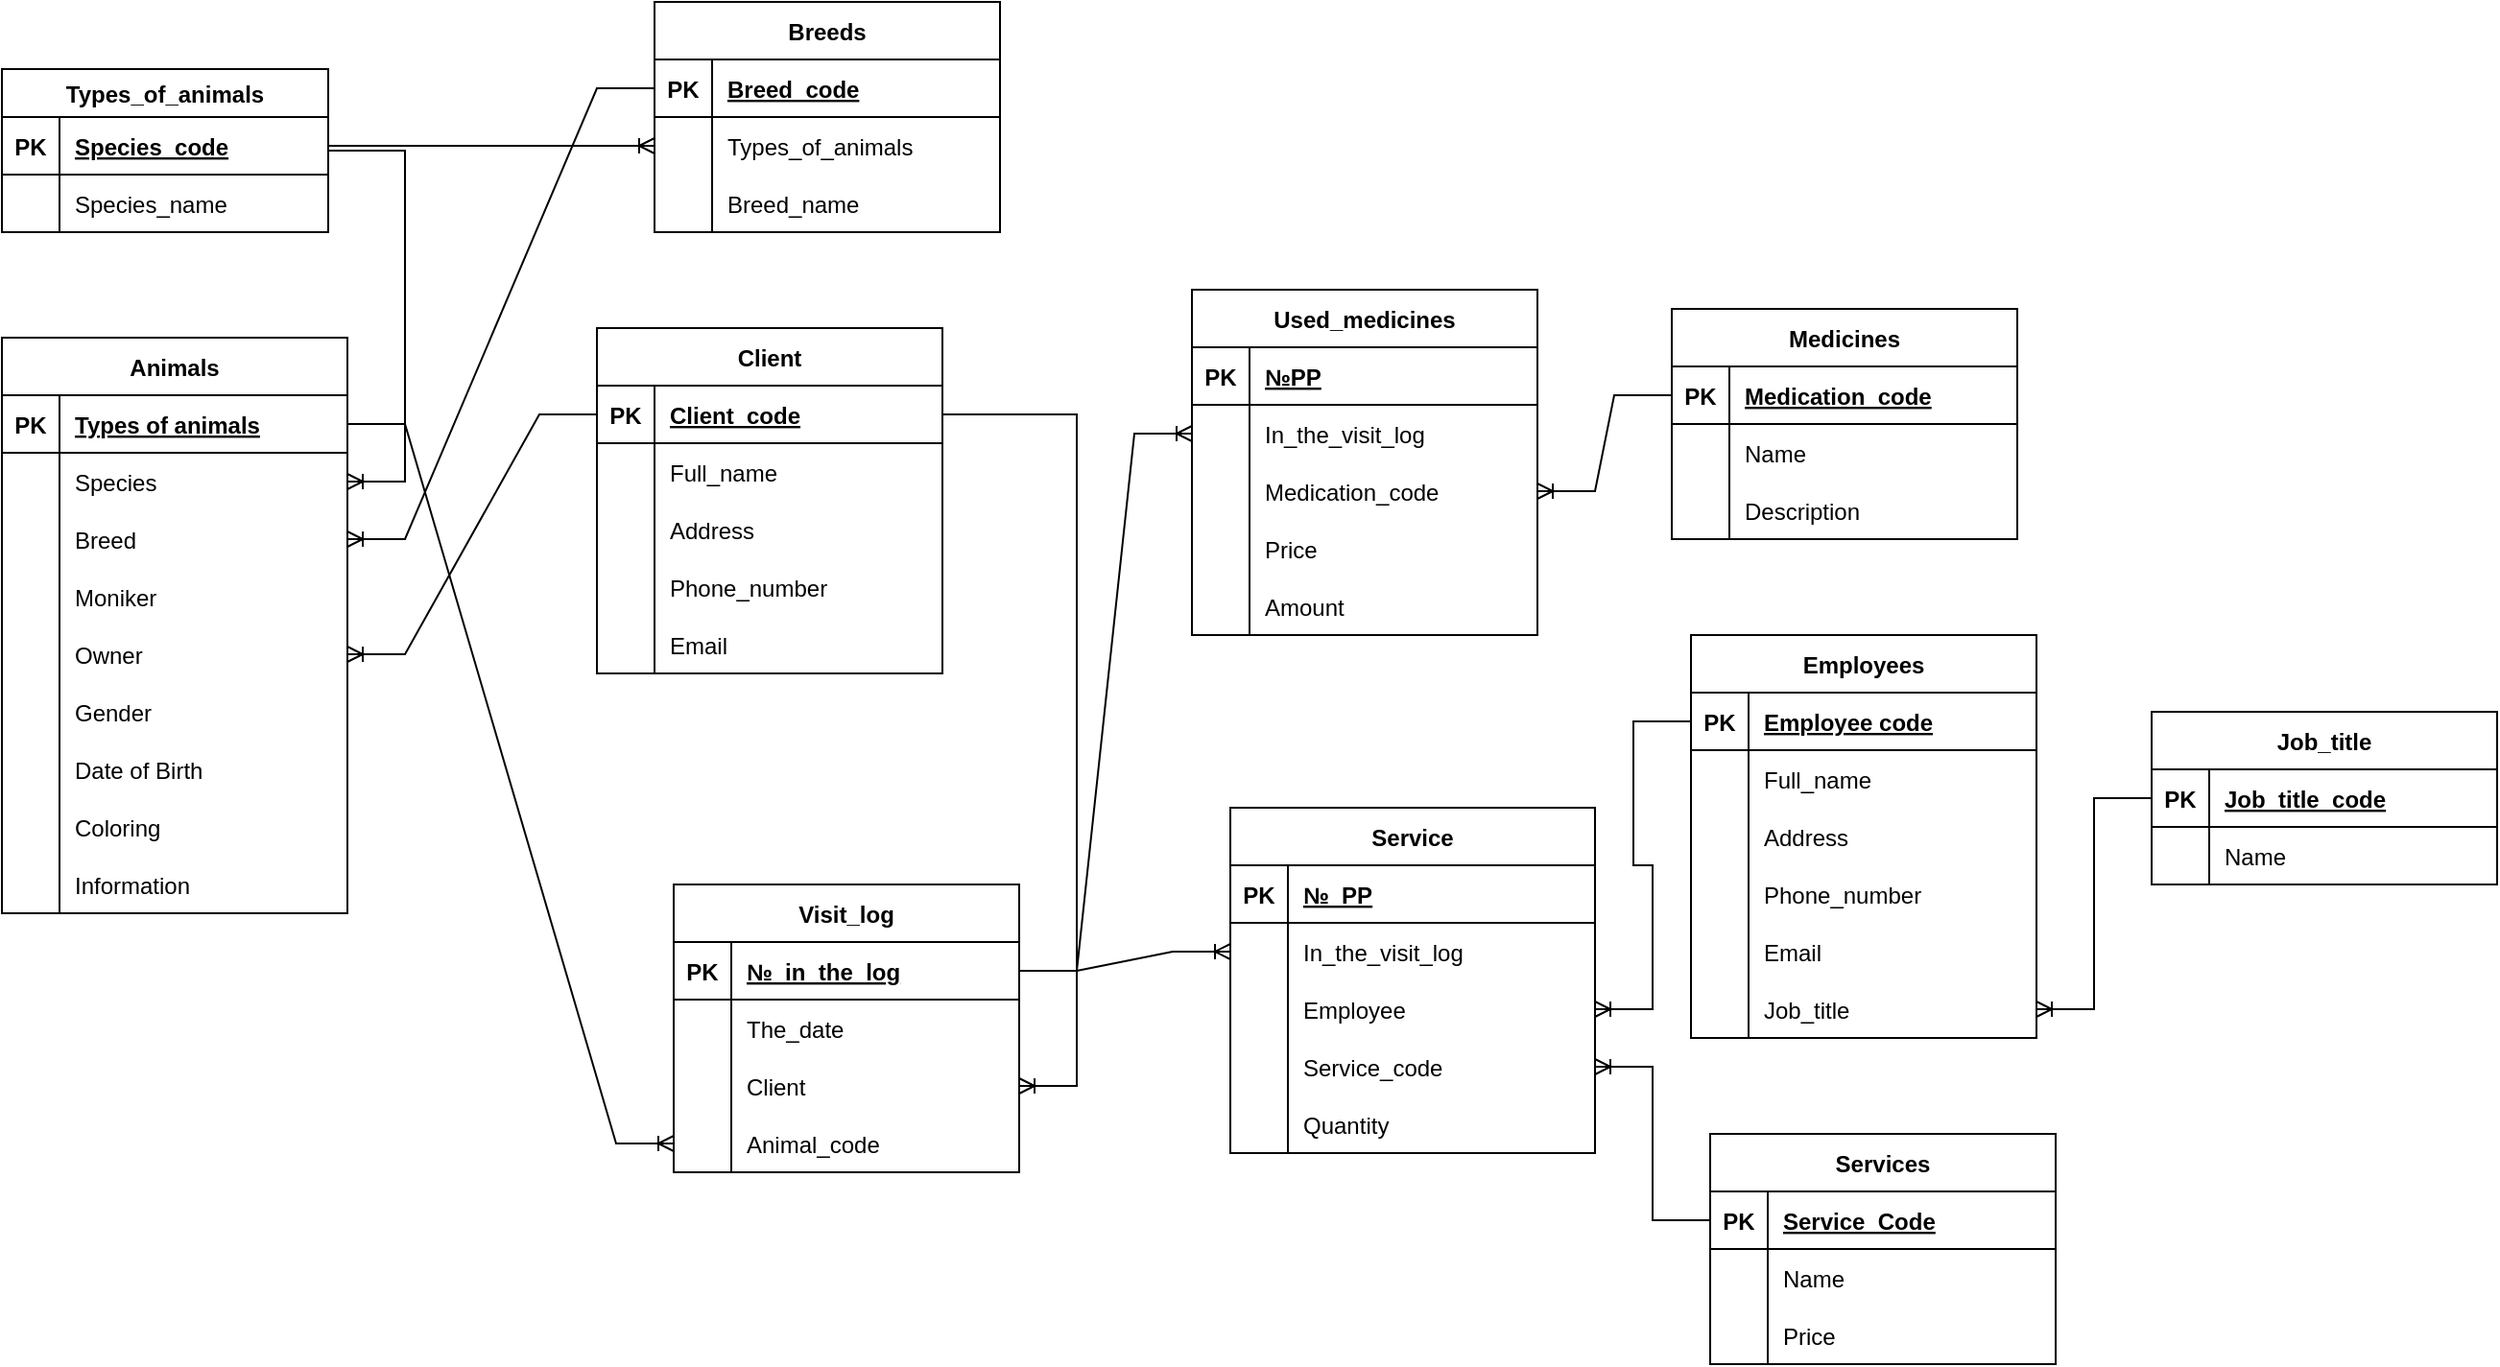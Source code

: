 <mxfile version="20.5.1" type="device"><diagram id="TcxuRzCzYf5x8HTvUllU" name="Страница 1"><mxGraphModel dx="1391" dy="784" grid="1" gridSize="10" guides="1" tooltips="1" connect="1" arrows="1" fold="1" page="1" pageScale="1" pageWidth="3300" pageHeight="4681" math="0" shadow="0"><root><mxCell id="0"/><mxCell id="1" parent="0"/><mxCell id="X4AVkB1h0-YYJ125qMOA-2" value="Types_of_animals" style="shape=table;startSize=25;container=1;collapsible=1;childLayout=tableLayout;fixedRows=1;rowLines=0;fontStyle=1;align=center;resizeLast=1;" parent="1" vertex="1"><mxGeometry x="40" y="145" width="170" height="85" as="geometry"/></mxCell><mxCell id="X4AVkB1h0-YYJ125qMOA-3" value="" style="shape=tableRow;horizontal=0;startSize=0;swimlaneHead=0;swimlaneBody=0;fillColor=none;collapsible=0;dropTarget=0;points=[[0,0.5],[1,0.5]];portConstraint=eastwest;top=0;left=0;right=0;bottom=1;" parent="X4AVkB1h0-YYJ125qMOA-2" vertex="1"><mxGeometry y="25" width="170" height="30" as="geometry"/></mxCell><mxCell id="X4AVkB1h0-YYJ125qMOA-4" value="PK" style="shape=partialRectangle;connectable=0;fillColor=none;top=0;left=0;bottom=0;right=0;fontStyle=1;overflow=hidden;" parent="X4AVkB1h0-YYJ125qMOA-3" vertex="1"><mxGeometry width="30" height="30" as="geometry"><mxRectangle width="30" height="30" as="alternateBounds"/></mxGeometry></mxCell><mxCell id="X4AVkB1h0-YYJ125qMOA-5" value="Species_code" style="shape=partialRectangle;connectable=0;fillColor=none;top=0;left=0;bottom=0;right=0;align=left;spacingLeft=6;fontStyle=5;overflow=hidden;" parent="X4AVkB1h0-YYJ125qMOA-3" vertex="1"><mxGeometry x="30" width="140" height="30" as="geometry"><mxRectangle width="140" height="30" as="alternateBounds"/></mxGeometry></mxCell><mxCell id="X4AVkB1h0-YYJ125qMOA-6" value="" style="shape=tableRow;horizontal=0;startSize=0;swimlaneHead=0;swimlaneBody=0;fillColor=none;collapsible=0;dropTarget=0;points=[[0,0.5],[1,0.5]];portConstraint=eastwest;top=0;left=0;right=0;bottom=0;" parent="X4AVkB1h0-YYJ125qMOA-2" vertex="1"><mxGeometry y="55" width="170" height="30" as="geometry"/></mxCell><mxCell id="X4AVkB1h0-YYJ125qMOA-7" value="" style="shape=partialRectangle;connectable=0;fillColor=none;top=0;left=0;bottom=0;right=0;editable=1;overflow=hidden;" parent="X4AVkB1h0-YYJ125qMOA-6" vertex="1"><mxGeometry width="30" height="30" as="geometry"><mxRectangle width="30" height="30" as="alternateBounds"/></mxGeometry></mxCell><mxCell id="X4AVkB1h0-YYJ125qMOA-8" value="Species_name" style="shape=partialRectangle;connectable=0;fillColor=none;top=0;left=0;bottom=0;right=0;align=left;spacingLeft=6;overflow=hidden;" parent="X4AVkB1h0-YYJ125qMOA-6" vertex="1"><mxGeometry x="30" width="140" height="30" as="geometry"><mxRectangle width="140" height="30" as="alternateBounds"/></mxGeometry></mxCell><mxCell id="X4AVkB1h0-YYJ125qMOA-15" value="Breeds" style="shape=table;startSize=30;container=1;collapsible=1;childLayout=tableLayout;fixedRows=1;rowLines=0;fontStyle=1;align=center;resizeLast=1;" parent="1" vertex="1"><mxGeometry x="380" y="110" width="180" height="120" as="geometry"/></mxCell><mxCell id="X4AVkB1h0-YYJ125qMOA-16" value="" style="shape=tableRow;horizontal=0;startSize=0;swimlaneHead=0;swimlaneBody=0;fillColor=none;collapsible=0;dropTarget=0;points=[[0,0.5],[1,0.5]];portConstraint=eastwest;top=0;left=0;right=0;bottom=1;" parent="X4AVkB1h0-YYJ125qMOA-15" vertex="1"><mxGeometry y="30" width="180" height="30" as="geometry"/></mxCell><mxCell id="X4AVkB1h0-YYJ125qMOA-17" value="PK" style="shape=partialRectangle;connectable=0;fillColor=none;top=0;left=0;bottom=0;right=0;fontStyle=1;overflow=hidden;" parent="X4AVkB1h0-YYJ125qMOA-16" vertex="1"><mxGeometry width="30" height="30" as="geometry"><mxRectangle width="30" height="30" as="alternateBounds"/></mxGeometry></mxCell><mxCell id="X4AVkB1h0-YYJ125qMOA-18" value="Breed_code" style="shape=partialRectangle;connectable=0;fillColor=none;top=0;left=0;bottom=0;right=0;align=left;spacingLeft=6;fontStyle=5;overflow=hidden;" parent="X4AVkB1h0-YYJ125qMOA-16" vertex="1"><mxGeometry x="30" width="150" height="30" as="geometry"><mxRectangle width="150" height="30" as="alternateBounds"/></mxGeometry></mxCell><mxCell id="X4AVkB1h0-YYJ125qMOA-19" value="" style="shape=tableRow;horizontal=0;startSize=0;swimlaneHead=0;swimlaneBody=0;fillColor=none;collapsible=0;dropTarget=0;points=[[0,0.5],[1,0.5]];portConstraint=eastwest;top=0;left=0;right=0;bottom=0;" parent="X4AVkB1h0-YYJ125qMOA-15" vertex="1"><mxGeometry y="60" width="180" height="30" as="geometry"/></mxCell><mxCell id="X4AVkB1h0-YYJ125qMOA-20" value="" style="shape=partialRectangle;connectable=0;fillColor=none;top=0;left=0;bottom=0;right=0;editable=1;overflow=hidden;" parent="X4AVkB1h0-YYJ125qMOA-19" vertex="1"><mxGeometry width="30" height="30" as="geometry"><mxRectangle width="30" height="30" as="alternateBounds"/></mxGeometry></mxCell><mxCell id="X4AVkB1h0-YYJ125qMOA-21" value="Types_of_animals" style="shape=partialRectangle;connectable=0;fillColor=none;top=0;left=0;bottom=0;right=0;align=left;spacingLeft=6;overflow=hidden;" parent="X4AVkB1h0-YYJ125qMOA-19" vertex="1"><mxGeometry x="30" width="150" height="30" as="geometry"><mxRectangle width="150" height="30" as="alternateBounds"/></mxGeometry></mxCell><mxCell id="X4AVkB1h0-YYJ125qMOA-22" value="" style="shape=tableRow;horizontal=0;startSize=0;swimlaneHead=0;swimlaneBody=0;fillColor=none;collapsible=0;dropTarget=0;points=[[0,0.5],[1,0.5]];portConstraint=eastwest;top=0;left=0;right=0;bottom=0;" parent="X4AVkB1h0-YYJ125qMOA-15" vertex="1"><mxGeometry y="90" width="180" height="30" as="geometry"/></mxCell><mxCell id="X4AVkB1h0-YYJ125qMOA-23" value="" style="shape=partialRectangle;connectable=0;fillColor=none;top=0;left=0;bottom=0;right=0;editable=1;overflow=hidden;" parent="X4AVkB1h0-YYJ125qMOA-22" vertex="1"><mxGeometry width="30" height="30" as="geometry"><mxRectangle width="30" height="30" as="alternateBounds"/></mxGeometry></mxCell><mxCell id="X4AVkB1h0-YYJ125qMOA-24" value="Breed_name" style="shape=partialRectangle;connectable=0;fillColor=none;top=0;left=0;bottom=0;right=0;align=left;spacingLeft=6;overflow=hidden;" parent="X4AVkB1h0-YYJ125qMOA-22" vertex="1"><mxGeometry x="30" width="150" height="30" as="geometry"><mxRectangle width="150" height="30" as="alternateBounds"/></mxGeometry></mxCell><mxCell id="X4AVkB1h0-YYJ125qMOA-30" value="Animals" style="shape=table;startSize=30;container=1;collapsible=1;childLayout=tableLayout;fixedRows=1;rowLines=0;fontStyle=1;align=center;resizeLast=1;" parent="1" vertex="1"><mxGeometry x="40" y="285" width="180" height="300" as="geometry"/></mxCell><mxCell id="X4AVkB1h0-YYJ125qMOA-31" value="" style="shape=tableRow;horizontal=0;startSize=0;swimlaneHead=0;swimlaneBody=0;fillColor=none;collapsible=0;dropTarget=0;points=[[0,0.5],[1,0.5]];portConstraint=eastwest;top=0;left=0;right=0;bottom=1;" parent="X4AVkB1h0-YYJ125qMOA-30" vertex="1"><mxGeometry y="30" width="180" height="30" as="geometry"/></mxCell><mxCell id="X4AVkB1h0-YYJ125qMOA-32" value="PK" style="shape=partialRectangle;connectable=0;fillColor=none;top=0;left=0;bottom=0;right=0;fontStyle=1;overflow=hidden;" parent="X4AVkB1h0-YYJ125qMOA-31" vertex="1"><mxGeometry width="30" height="30" as="geometry"><mxRectangle width="30" height="30" as="alternateBounds"/></mxGeometry></mxCell><mxCell id="X4AVkB1h0-YYJ125qMOA-33" value="Types of animals" style="shape=partialRectangle;connectable=0;fillColor=none;top=0;left=0;bottom=0;right=0;align=left;spacingLeft=6;fontStyle=5;overflow=hidden;" parent="X4AVkB1h0-YYJ125qMOA-31" vertex="1"><mxGeometry x="30" width="150" height="30" as="geometry"><mxRectangle width="150" height="30" as="alternateBounds"/></mxGeometry></mxCell><mxCell id="X4AVkB1h0-YYJ125qMOA-34" value="" style="shape=tableRow;horizontal=0;startSize=0;swimlaneHead=0;swimlaneBody=0;fillColor=none;collapsible=0;dropTarget=0;points=[[0,0.5],[1,0.5]];portConstraint=eastwest;top=0;left=0;right=0;bottom=0;" parent="X4AVkB1h0-YYJ125qMOA-30" vertex="1"><mxGeometry y="60" width="180" height="30" as="geometry"/></mxCell><mxCell id="X4AVkB1h0-YYJ125qMOA-35" value="" style="shape=partialRectangle;connectable=0;fillColor=none;top=0;left=0;bottom=0;right=0;editable=1;overflow=hidden;" parent="X4AVkB1h0-YYJ125qMOA-34" vertex="1"><mxGeometry width="30" height="30" as="geometry"><mxRectangle width="30" height="30" as="alternateBounds"/></mxGeometry></mxCell><mxCell id="X4AVkB1h0-YYJ125qMOA-36" value="Species" style="shape=partialRectangle;connectable=0;fillColor=none;top=0;left=0;bottom=0;right=0;align=left;spacingLeft=6;overflow=hidden;" parent="X4AVkB1h0-YYJ125qMOA-34" vertex="1"><mxGeometry x="30" width="150" height="30" as="geometry"><mxRectangle width="150" height="30" as="alternateBounds"/></mxGeometry></mxCell><mxCell id="X4AVkB1h0-YYJ125qMOA-37" value="" style="shape=tableRow;horizontal=0;startSize=0;swimlaneHead=0;swimlaneBody=0;fillColor=none;collapsible=0;dropTarget=0;points=[[0,0.5],[1,0.5]];portConstraint=eastwest;top=0;left=0;right=0;bottom=0;" parent="X4AVkB1h0-YYJ125qMOA-30" vertex="1"><mxGeometry y="90" width="180" height="30" as="geometry"/></mxCell><mxCell id="X4AVkB1h0-YYJ125qMOA-38" value="" style="shape=partialRectangle;connectable=0;fillColor=none;top=0;left=0;bottom=0;right=0;editable=1;overflow=hidden;" parent="X4AVkB1h0-YYJ125qMOA-37" vertex="1"><mxGeometry width="30" height="30" as="geometry"><mxRectangle width="30" height="30" as="alternateBounds"/></mxGeometry></mxCell><mxCell id="X4AVkB1h0-YYJ125qMOA-39" value="Breed" style="shape=partialRectangle;connectable=0;fillColor=none;top=0;left=0;bottom=0;right=0;align=left;spacingLeft=6;overflow=hidden;" parent="X4AVkB1h0-YYJ125qMOA-37" vertex="1"><mxGeometry x="30" width="150" height="30" as="geometry"><mxRectangle width="150" height="30" as="alternateBounds"/></mxGeometry></mxCell><mxCell id="X4AVkB1h0-YYJ125qMOA-40" value="" style="shape=tableRow;horizontal=0;startSize=0;swimlaneHead=0;swimlaneBody=0;fillColor=none;collapsible=0;dropTarget=0;points=[[0,0.5],[1,0.5]];portConstraint=eastwest;top=0;left=0;right=0;bottom=0;" parent="X4AVkB1h0-YYJ125qMOA-30" vertex="1"><mxGeometry y="120" width="180" height="30" as="geometry"/></mxCell><mxCell id="X4AVkB1h0-YYJ125qMOA-41" value="" style="shape=partialRectangle;connectable=0;fillColor=none;top=0;left=0;bottom=0;right=0;editable=1;overflow=hidden;" parent="X4AVkB1h0-YYJ125qMOA-40" vertex="1"><mxGeometry width="30" height="30" as="geometry"><mxRectangle width="30" height="30" as="alternateBounds"/></mxGeometry></mxCell><mxCell id="X4AVkB1h0-YYJ125qMOA-42" value="Moniker" style="shape=partialRectangle;connectable=0;fillColor=none;top=0;left=0;bottom=0;right=0;align=left;spacingLeft=6;overflow=hidden;" parent="X4AVkB1h0-YYJ125qMOA-40" vertex="1"><mxGeometry x="30" width="150" height="30" as="geometry"><mxRectangle width="150" height="30" as="alternateBounds"/></mxGeometry></mxCell><mxCell id="X4AVkB1h0-YYJ125qMOA-43" value="" style="shape=tableRow;horizontal=0;startSize=0;swimlaneHead=0;swimlaneBody=0;fillColor=none;collapsible=0;dropTarget=0;points=[[0,0.5],[1,0.5]];portConstraint=eastwest;top=0;left=0;right=0;bottom=0;" parent="X4AVkB1h0-YYJ125qMOA-30" vertex="1"><mxGeometry y="150" width="180" height="30" as="geometry"/></mxCell><mxCell id="X4AVkB1h0-YYJ125qMOA-44" value="" style="shape=partialRectangle;connectable=0;fillColor=none;top=0;left=0;bottom=0;right=0;editable=1;overflow=hidden;" parent="X4AVkB1h0-YYJ125qMOA-43" vertex="1"><mxGeometry width="30" height="30" as="geometry"><mxRectangle width="30" height="30" as="alternateBounds"/></mxGeometry></mxCell><mxCell id="X4AVkB1h0-YYJ125qMOA-45" value="Owner" style="shape=partialRectangle;connectable=0;fillColor=none;top=0;left=0;bottom=0;right=0;align=left;spacingLeft=6;overflow=hidden;" parent="X4AVkB1h0-YYJ125qMOA-43" vertex="1"><mxGeometry x="30" width="150" height="30" as="geometry"><mxRectangle width="150" height="30" as="alternateBounds"/></mxGeometry></mxCell><mxCell id="X4AVkB1h0-YYJ125qMOA-46" value="" style="shape=tableRow;horizontal=0;startSize=0;swimlaneHead=0;swimlaneBody=0;fillColor=none;collapsible=0;dropTarget=0;points=[[0,0.5],[1,0.5]];portConstraint=eastwest;top=0;left=0;right=0;bottom=0;" parent="X4AVkB1h0-YYJ125qMOA-30" vertex="1"><mxGeometry y="180" width="180" height="30" as="geometry"/></mxCell><mxCell id="X4AVkB1h0-YYJ125qMOA-47" value="" style="shape=partialRectangle;connectable=0;fillColor=none;top=0;left=0;bottom=0;right=0;editable=1;overflow=hidden;" parent="X4AVkB1h0-YYJ125qMOA-46" vertex="1"><mxGeometry width="30" height="30" as="geometry"><mxRectangle width="30" height="30" as="alternateBounds"/></mxGeometry></mxCell><mxCell id="X4AVkB1h0-YYJ125qMOA-48" value="Gender" style="shape=partialRectangle;connectable=0;fillColor=none;top=0;left=0;bottom=0;right=0;align=left;spacingLeft=6;overflow=hidden;" parent="X4AVkB1h0-YYJ125qMOA-46" vertex="1"><mxGeometry x="30" width="150" height="30" as="geometry"><mxRectangle width="150" height="30" as="alternateBounds"/></mxGeometry></mxCell><mxCell id="X4AVkB1h0-YYJ125qMOA-49" value="" style="shape=tableRow;horizontal=0;startSize=0;swimlaneHead=0;swimlaneBody=0;fillColor=none;collapsible=0;dropTarget=0;points=[[0,0.5],[1,0.5]];portConstraint=eastwest;top=0;left=0;right=0;bottom=0;" parent="X4AVkB1h0-YYJ125qMOA-30" vertex="1"><mxGeometry y="210" width="180" height="30" as="geometry"/></mxCell><mxCell id="X4AVkB1h0-YYJ125qMOA-50" value="" style="shape=partialRectangle;connectable=0;fillColor=none;top=0;left=0;bottom=0;right=0;editable=1;overflow=hidden;" parent="X4AVkB1h0-YYJ125qMOA-49" vertex="1"><mxGeometry width="30" height="30" as="geometry"><mxRectangle width="30" height="30" as="alternateBounds"/></mxGeometry></mxCell><mxCell id="X4AVkB1h0-YYJ125qMOA-51" value="Date of Birth" style="shape=partialRectangle;connectable=0;fillColor=none;top=0;left=0;bottom=0;right=0;align=left;spacingLeft=6;overflow=hidden;" parent="X4AVkB1h0-YYJ125qMOA-49" vertex="1"><mxGeometry x="30" width="150" height="30" as="geometry"><mxRectangle width="150" height="30" as="alternateBounds"/></mxGeometry></mxCell><mxCell id="X4AVkB1h0-YYJ125qMOA-52" value="" style="shape=tableRow;horizontal=0;startSize=0;swimlaneHead=0;swimlaneBody=0;fillColor=none;collapsible=0;dropTarget=0;points=[[0,0.5],[1,0.5]];portConstraint=eastwest;top=0;left=0;right=0;bottom=0;" parent="X4AVkB1h0-YYJ125qMOA-30" vertex="1"><mxGeometry y="240" width="180" height="30" as="geometry"/></mxCell><mxCell id="X4AVkB1h0-YYJ125qMOA-53" value="" style="shape=partialRectangle;connectable=0;fillColor=none;top=0;left=0;bottom=0;right=0;editable=1;overflow=hidden;" parent="X4AVkB1h0-YYJ125qMOA-52" vertex="1"><mxGeometry width="30" height="30" as="geometry"><mxRectangle width="30" height="30" as="alternateBounds"/></mxGeometry></mxCell><mxCell id="X4AVkB1h0-YYJ125qMOA-54" value="Coloring" style="shape=partialRectangle;connectable=0;fillColor=none;top=0;left=0;bottom=0;right=0;align=left;spacingLeft=6;overflow=hidden;" parent="X4AVkB1h0-YYJ125qMOA-52" vertex="1"><mxGeometry x="30" width="150" height="30" as="geometry"><mxRectangle width="150" height="30" as="alternateBounds"/></mxGeometry></mxCell><mxCell id="X4AVkB1h0-YYJ125qMOA-55" value="" style="shape=tableRow;horizontal=0;startSize=0;swimlaneHead=0;swimlaneBody=0;fillColor=none;collapsible=0;dropTarget=0;points=[[0,0.5],[1,0.5]];portConstraint=eastwest;top=0;left=0;right=0;bottom=0;" parent="X4AVkB1h0-YYJ125qMOA-30" vertex="1"><mxGeometry y="270" width="180" height="30" as="geometry"/></mxCell><mxCell id="X4AVkB1h0-YYJ125qMOA-56" value="" style="shape=partialRectangle;connectable=0;fillColor=none;top=0;left=0;bottom=0;right=0;editable=1;overflow=hidden;" parent="X4AVkB1h0-YYJ125qMOA-55" vertex="1"><mxGeometry width="30" height="30" as="geometry"><mxRectangle width="30" height="30" as="alternateBounds"/></mxGeometry></mxCell><mxCell id="X4AVkB1h0-YYJ125qMOA-57" value="Information" style="shape=partialRectangle;connectable=0;fillColor=none;top=0;left=0;bottom=0;right=0;align=left;spacingLeft=6;overflow=hidden;" parent="X4AVkB1h0-YYJ125qMOA-55" vertex="1"><mxGeometry x="30" width="150" height="30" as="geometry"><mxRectangle width="150" height="30" as="alternateBounds"/></mxGeometry></mxCell><mxCell id="X4AVkB1h0-YYJ125qMOA-58" value="Client" style="shape=table;startSize=30;container=1;collapsible=1;childLayout=tableLayout;fixedRows=1;rowLines=0;fontStyle=1;align=center;resizeLast=1;" parent="1" vertex="1"><mxGeometry x="350" y="280" width="180" height="180" as="geometry"/></mxCell><mxCell id="X4AVkB1h0-YYJ125qMOA-59" value="" style="shape=tableRow;horizontal=0;startSize=0;swimlaneHead=0;swimlaneBody=0;fillColor=none;collapsible=0;dropTarget=0;points=[[0,0.5],[1,0.5]];portConstraint=eastwest;top=0;left=0;right=0;bottom=1;" parent="X4AVkB1h0-YYJ125qMOA-58" vertex="1"><mxGeometry y="30" width="180" height="30" as="geometry"/></mxCell><mxCell id="X4AVkB1h0-YYJ125qMOA-60" value="PK" style="shape=partialRectangle;connectable=0;fillColor=none;top=0;left=0;bottom=0;right=0;fontStyle=1;overflow=hidden;" parent="X4AVkB1h0-YYJ125qMOA-59" vertex="1"><mxGeometry width="30" height="30" as="geometry"><mxRectangle width="30" height="30" as="alternateBounds"/></mxGeometry></mxCell><mxCell id="X4AVkB1h0-YYJ125qMOA-61" value="Client_code" style="shape=partialRectangle;connectable=0;fillColor=none;top=0;left=0;bottom=0;right=0;align=left;spacingLeft=6;fontStyle=5;overflow=hidden;" parent="X4AVkB1h0-YYJ125qMOA-59" vertex="1"><mxGeometry x="30" width="150" height="30" as="geometry"><mxRectangle width="150" height="30" as="alternateBounds"/></mxGeometry></mxCell><mxCell id="X4AVkB1h0-YYJ125qMOA-62" value="" style="shape=tableRow;horizontal=0;startSize=0;swimlaneHead=0;swimlaneBody=0;fillColor=none;collapsible=0;dropTarget=0;points=[[0,0.5],[1,0.5]];portConstraint=eastwest;top=0;left=0;right=0;bottom=0;" parent="X4AVkB1h0-YYJ125qMOA-58" vertex="1"><mxGeometry y="60" width="180" height="30" as="geometry"/></mxCell><mxCell id="X4AVkB1h0-YYJ125qMOA-63" value="" style="shape=partialRectangle;connectable=0;fillColor=none;top=0;left=0;bottom=0;right=0;editable=1;overflow=hidden;" parent="X4AVkB1h0-YYJ125qMOA-62" vertex="1"><mxGeometry width="30" height="30" as="geometry"><mxRectangle width="30" height="30" as="alternateBounds"/></mxGeometry></mxCell><mxCell id="X4AVkB1h0-YYJ125qMOA-64" value="Full_name" style="shape=partialRectangle;connectable=0;fillColor=none;top=0;left=0;bottom=0;right=0;align=left;spacingLeft=6;overflow=hidden;" parent="X4AVkB1h0-YYJ125qMOA-62" vertex="1"><mxGeometry x="30" width="150" height="30" as="geometry"><mxRectangle width="150" height="30" as="alternateBounds"/></mxGeometry></mxCell><mxCell id="X4AVkB1h0-YYJ125qMOA-65" value="" style="shape=tableRow;horizontal=0;startSize=0;swimlaneHead=0;swimlaneBody=0;fillColor=none;collapsible=0;dropTarget=0;points=[[0,0.5],[1,0.5]];portConstraint=eastwest;top=0;left=0;right=0;bottom=0;" parent="X4AVkB1h0-YYJ125qMOA-58" vertex="1"><mxGeometry y="90" width="180" height="30" as="geometry"/></mxCell><mxCell id="X4AVkB1h0-YYJ125qMOA-66" value="" style="shape=partialRectangle;connectable=0;fillColor=none;top=0;left=0;bottom=0;right=0;editable=1;overflow=hidden;" parent="X4AVkB1h0-YYJ125qMOA-65" vertex="1"><mxGeometry width="30" height="30" as="geometry"><mxRectangle width="30" height="30" as="alternateBounds"/></mxGeometry></mxCell><mxCell id="X4AVkB1h0-YYJ125qMOA-67" value="Address" style="shape=partialRectangle;connectable=0;fillColor=none;top=0;left=0;bottom=0;right=0;align=left;spacingLeft=6;overflow=hidden;" parent="X4AVkB1h0-YYJ125qMOA-65" vertex="1"><mxGeometry x="30" width="150" height="30" as="geometry"><mxRectangle width="150" height="30" as="alternateBounds"/></mxGeometry></mxCell><mxCell id="X4AVkB1h0-YYJ125qMOA-68" value="" style="shape=tableRow;horizontal=0;startSize=0;swimlaneHead=0;swimlaneBody=0;fillColor=none;collapsible=0;dropTarget=0;points=[[0,0.5],[1,0.5]];portConstraint=eastwest;top=0;left=0;right=0;bottom=0;" parent="X4AVkB1h0-YYJ125qMOA-58" vertex="1"><mxGeometry y="120" width="180" height="30" as="geometry"/></mxCell><mxCell id="X4AVkB1h0-YYJ125qMOA-69" value="" style="shape=partialRectangle;connectable=0;fillColor=none;top=0;left=0;bottom=0;right=0;editable=1;overflow=hidden;" parent="X4AVkB1h0-YYJ125qMOA-68" vertex="1"><mxGeometry width="30" height="30" as="geometry"><mxRectangle width="30" height="30" as="alternateBounds"/></mxGeometry></mxCell><mxCell id="X4AVkB1h0-YYJ125qMOA-70" value="Phone_number" style="shape=partialRectangle;connectable=0;fillColor=none;top=0;left=0;bottom=0;right=0;align=left;spacingLeft=6;overflow=hidden;" parent="X4AVkB1h0-YYJ125qMOA-68" vertex="1"><mxGeometry x="30" width="150" height="30" as="geometry"><mxRectangle width="150" height="30" as="alternateBounds"/></mxGeometry></mxCell><mxCell id="X4AVkB1h0-YYJ125qMOA-71" value="" style="shape=tableRow;horizontal=0;startSize=0;swimlaneHead=0;swimlaneBody=0;fillColor=none;collapsible=0;dropTarget=0;points=[[0,0.5],[1,0.5]];portConstraint=eastwest;top=0;left=0;right=0;bottom=0;" parent="X4AVkB1h0-YYJ125qMOA-58" vertex="1"><mxGeometry y="150" width="180" height="30" as="geometry"/></mxCell><mxCell id="X4AVkB1h0-YYJ125qMOA-72" value="" style="shape=partialRectangle;connectable=0;fillColor=none;top=0;left=0;bottom=0;right=0;editable=1;overflow=hidden;" parent="X4AVkB1h0-YYJ125qMOA-71" vertex="1"><mxGeometry width="30" height="30" as="geometry"><mxRectangle width="30" height="30" as="alternateBounds"/></mxGeometry></mxCell><mxCell id="X4AVkB1h0-YYJ125qMOA-73" value="Email" style="shape=partialRectangle;connectable=0;fillColor=none;top=0;left=0;bottom=0;right=0;align=left;spacingLeft=6;overflow=hidden;" parent="X4AVkB1h0-YYJ125qMOA-71" vertex="1"><mxGeometry x="30" width="150" height="30" as="geometry"><mxRectangle width="150" height="30" as="alternateBounds"/></mxGeometry></mxCell><mxCell id="X4AVkB1h0-YYJ125qMOA-77" value="Visit_log" style="shape=table;startSize=30;container=1;collapsible=1;childLayout=tableLayout;fixedRows=1;rowLines=0;fontStyle=1;align=center;resizeLast=1;" parent="1" vertex="1"><mxGeometry x="390" y="570" width="180" height="150" as="geometry"/></mxCell><mxCell id="X4AVkB1h0-YYJ125qMOA-78" value="" style="shape=tableRow;horizontal=0;startSize=0;swimlaneHead=0;swimlaneBody=0;fillColor=none;collapsible=0;dropTarget=0;points=[[0,0.5],[1,0.5]];portConstraint=eastwest;top=0;left=0;right=0;bottom=1;" parent="X4AVkB1h0-YYJ125qMOA-77" vertex="1"><mxGeometry y="30" width="180" height="30" as="geometry"/></mxCell><mxCell id="X4AVkB1h0-YYJ125qMOA-79" value="PK" style="shape=partialRectangle;connectable=0;fillColor=none;top=0;left=0;bottom=0;right=0;fontStyle=1;overflow=hidden;" parent="X4AVkB1h0-YYJ125qMOA-78" vertex="1"><mxGeometry width="30" height="30" as="geometry"><mxRectangle width="30" height="30" as="alternateBounds"/></mxGeometry></mxCell><mxCell id="X4AVkB1h0-YYJ125qMOA-80" value="№_in_the_log" style="shape=partialRectangle;connectable=0;fillColor=none;top=0;left=0;bottom=0;right=0;align=left;spacingLeft=6;fontStyle=5;overflow=hidden;" parent="X4AVkB1h0-YYJ125qMOA-78" vertex="1"><mxGeometry x="30" width="150" height="30" as="geometry"><mxRectangle width="150" height="30" as="alternateBounds"/></mxGeometry></mxCell><mxCell id="X4AVkB1h0-YYJ125qMOA-81" value="" style="shape=tableRow;horizontal=0;startSize=0;swimlaneHead=0;swimlaneBody=0;fillColor=none;collapsible=0;dropTarget=0;points=[[0,0.5],[1,0.5]];portConstraint=eastwest;top=0;left=0;right=0;bottom=0;" parent="X4AVkB1h0-YYJ125qMOA-77" vertex="1"><mxGeometry y="60" width="180" height="30" as="geometry"/></mxCell><mxCell id="X4AVkB1h0-YYJ125qMOA-82" value="" style="shape=partialRectangle;connectable=0;fillColor=none;top=0;left=0;bottom=0;right=0;editable=1;overflow=hidden;" parent="X4AVkB1h0-YYJ125qMOA-81" vertex="1"><mxGeometry width="30" height="30" as="geometry"><mxRectangle width="30" height="30" as="alternateBounds"/></mxGeometry></mxCell><mxCell id="X4AVkB1h0-YYJ125qMOA-83" value="The_date" style="shape=partialRectangle;connectable=0;fillColor=none;top=0;left=0;bottom=0;right=0;align=left;spacingLeft=6;overflow=hidden;" parent="X4AVkB1h0-YYJ125qMOA-81" vertex="1"><mxGeometry x="30" width="150" height="30" as="geometry"><mxRectangle width="150" height="30" as="alternateBounds"/></mxGeometry></mxCell><mxCell id="X4AVkB1h0-YYJ125qMOA-84" value="" style="shape=tableRow;horizontal=0;startSize=0;swimlaneHead=0;swimlaneBody=0;fillColor=none;collapsible=0;dropTarget=0;points=[[0,0.5],[1,0.5]];portConstraint=eastwest;top=0;left=0;right=0;bottom=0;" parent="X4AVkB1h0-YYJ125qMOA-77" vertex="1"><mxGeometry y="90" width="180" height="30" as="geometry"/></mxCell><mxCell id="X4AVkB1h0-YYJ125qMOA-85" value="" style="shape=partialRectangle;connectable=0;fillColor=none;top=0;left=0;bottom=0;right=0;editable=1;overflow=hidden;" parent="X4AVkB1h0-YYJ125qMOA-84" vertex="1"><mxGeometry width="30" height="30" as="geometry"><mxRectangle width="30" height="30" as="alternateBounds"/></mxGeometry></mxCell><mxCell id="X4AVkB1h0-YYJ125qMOA-86" value="Client" style="shape=partialRectangle;connectable=0;fillColor=none;top=0;left=0;bottom=0;right=0;align=left;spacingLeft=6;overflow=hidden;" parent="X4AVkB1h0-YYJ125qMOA-84" vertex="1"><mxGeometry x="30" width="150" height="30" as="geometry"><mxRectangle width="150" height="30" as="alternateBounds"/></mxGeometry></mxCell><mxCell id="X4AVkB1h0-YYJ125qMOA-87" value="" style="shape=tableRow;horizontal=0;startSize=0;swimlaneHead=0;swimlaneBody=0;fillColor=none;collapsible=0;dropTarget=0;points=[[0,0.5],[1,0.5]];portConstraint=eastwest;top=0;left=0;right=0;bottom=0;" parent="X4AVkB1h0-YYJ125qMOA-77" vertex="1"><mxGeometry y="120" width="180" height="30" as="geometry"/></mxCell><mxCell id="X4AVkB1h0-YYJ125qMOA-88" value="" style="shape=partialRectangle;connectable=0;fillColor=none;top=0;left=0;bottom=0;right=0;editable=1;overflow=hidden;" parent="X4AVkB1h0-YYJ125qMOA-87" vertex="1"><mxGeometry width="30" height="30" as="geometry"><mxRectangle width="30" height="30" as="alternateBounds"/></mxGeometry></mxCell><mxCell id="X4AVkB1h0-YYJ125qMOA-89" value="Animal_code" style="shape=partialRectangle;connectable=0;fillColor=none;top=0;left=0;bottom=0;right=0;align=left;spacingLeft=6;overflow=hidden;" parent="X4AVkB1h0-YYJ125qMOA-87" vertex="1"><mxGeometry x="30" width="150" height="30" as="geometry"><mxRectangle width="150" height="30" as="alternateBounds"/></mxGeometry></mxCell><mxCell id="X4AVkB1h0-YYJ125qMOA-93" value="" style="edgeStyle=entityRelationEdgeStyle;fontSize=12;html=1;endArrow=ERoneToMany;rounded=0;" parent="1" source="X4AVkB1h0-YYJ125qMOA-3" target="X4AVkB1h0-YYJ125qMOA-19" edge="1"><mxGeometry width="100" height="100" relative="1" as="geometry"><mxPoint x="200" y="150" as="sourcePoint"/><mxPoint x="300" y="50" as="targetPoint"/></mxGeometry></mxCell><mxCell id="X4AVkB1h0-YYJ125qMOA-95" value="" style="edgeStyle=entityRelationEdgeStyle;fontSize=12;html=1;endArrow=ERoneToMany;rounded=0;" parent="1" source="X4AVkB1h0-YYJ125qMOA-2" target="X4AVkB1h0-YYJ125qMOA-34" edge="1"><mxGeometry width="100" height="100" relative="1" as="geometry"><mxPoint x="140" y="180" as="sourcePoint"/><mxPoint x="240" y="330" as="targetPoint"/></mxGeometry></mxCell><mxCell id="X4AVkB1h0-YYJ125qMOA-98" value="" style="edgeStyle=entityRelationEdgeStyle;fontSize=12;html=1;endArrow=ERoneToMany;rounded=0;" parent="1" source="X4AVkB1h0-YYJ125qMOA-59" target="X4AVkB1h0-YYJ125qMOA-43" edge="1"><mxGeometry width="100" height="100" relative="1" as="geometry"><mxPoint x="280" y="290" as="sourcePoint"/><mxPoint x="330" y="450" as="targetPoint"/></mxGeometry></mxCell><mxCell id="GHMGS_2-bkA-3KaDasYi-1" value="" style="edgeStyle=entityRelationEdgeStyle;fontSize=12;html=1;endArrow=ERoneToMany;rounded=0;" parent="1" source="X4AVkB1h0-YYJ125qMOA-59" target="X4AVkB1h0-YYJ125qMOA-84" edge="1"><mxGeometry width="100" height="100" relative="1" as="geometry"><mxPoint x="530" y="360" as="sourcePoint"/><mxPoint x="630" y="260" as="targetPoint"/></mxGeometry></mxCell><mxCell id="GHMGS_2-bkA-3KaDasYi-3" value="" style="edgeStyle=entityRelationEdgeStyle;fontSize=12;html=1;endArrow=ERoneToMany;rounded=0;exitX=0;exitY=0.5;exitDx=0;exitDy=0;" parent="1" source="X4AVkB1h0-YYJ125qMOA-16" target="X4AVkB1h0-YYJ125qMOA-37" edge="1"><mxGeometry width="100" height="100" relative="1" as="geometry"><mxPoint x="160" y="390" as="sourcePoint"/><mxPoint x="260" y="290" as="targetPoint"/></mxGeometry></mxCell><mxCell id="GHMGS_2-bkA-3KaDasYi-4" value="" style="edgeStyle=entityRelationEdgeStyle;fontSize=12;html=1;endArrow=ERoneToMany;rounded=0;exitX=1;exitY=0.5;exitDx=0;exitDy=0;" parent="1" source="X4AVkB1h0-YYJ125qMOA-31" target="X4AVkB1h0-YYJ125qMOA-87" edge="1"><mxGeometry width="100" height="100" relative="1" as="geometry"><mxPoint x="250" y="590" as="sourcePoint"/><mxPoint x="500" y="670" as="targetPoint"/></mxGeometry></mxCell><mxCell id="GHMGS_2-bkA-3KaDasYi-5" value="Service" style="shape=table;startSize=30;container=1;collapsible=1;childLayout=tableLayout;fixedRows=1;rowLines=0;fontStyle=1;align=center;resizeLast=1;" parent="1" vertex="1"><mxGeometry x="680" y="530" width="190" height="180" as="geometry"/></mxCell><mxCell id="GHMGS_2-bkA-3KaDasYi-6" value="" style="shape=tableRow;horizontal=0;startSize=0;swimlaneHead=0;swimlaneBody=0;fillColor=none;collapsible=0;dropTarget=0;points=[[0,0.5],[1,0.5]];portConstraint=eastwest;top=0;left=0;right=0;bottom=1;" parent="GHMGS_2-bkA-3KaDasYi-5" vertex="1"><mxGeometry y="30" width="190" height="30" as="geometry"/></mxCell><mxCell id="GHMGS_2-bkA-3KaDasYi-7" value="PK" style="shape=partialRectangle;connectable=0;fillColor=none;top=0;left=0;bottom=0;right=0;fontStyle=1;overflow=hidden;" parent="GHMGS_2-bkA-3KaDasYi-6" vertex="1"><mxGeometry width="30" height="30" as="geometry"><mxRectangle width="30" height="30" as="alternateBounds"/></mxGeometry></mxCell><mxCell id="GHMGS_2-bkA-3KaDasYi-8" value="№_PP" style="shape=partialRectangle;connectable=0;fillColor=none;top=0;left=0;bottom=0;right=0;align=left;spacingLeft=6;fontStyle=5;overflow=hidden;" parent="GHMGS_2-bkA-3KaDasYi-6" vertex="1"><mxGeometry x="30" width="160" height="30" as="geometry"><mxRectangle width="160" height="30" as="alternateBounds"/></mxGeometry></mxCell><mxCell id="GHMGS_2-bkA-3KaDasYi-9" value="" style="shape=tableRow;horizontal=0;startSize=0;swimlaneHead=0;swimlaneBody=0;fillColor=none;collapsible=0;dropTarget=0;points=[[0,0.5],[1,0.5]];portConstraint=eastwest;top=0;left=0;right=0;bottom=0;" parent="GHMGS_2-bkA-3KaDasYi-5" vertex="1"><mxGeometry y="60" width="190" height="30" as="geometry"/></mxCell><mxCell id="GHMGS_2-bkA-3KaDasYi-10" value="" style="shape=partialRectangle;connectable=0;fillColor=none;top=0;left=0;bottom=0;right=0;editable=1;overflow=hidden;" parent="GHMGS_2-bkA-3KaDasYi-9" vertex="1"><mxGeometry width="30" height="30" as="geometry"><mxRectangle width="30" height="30" as="alternateBounds"/></mxGeometry></mxCell><mxCell id="GHMGS_2-bkA-3KaDasYi-11" value="In_the_visit_log" style="shape=partialRectangle;connectable=0;fillColor=none;top=0;left=0;bottom=0;right=0;align=left;spacingLeft=6;overflow=hidden;" parent="GHMGS_2-bkA-3KaDasYi-9" vertex="1"><mxGeometry x="30" width="160" height="30" as="geometry"><mxRectangle width="160" height="30" as="alternateBounds"/></mxGeometry></mxCell><mxCell id="GHMGS_2-bkA-3KaDasYi-12" value="" style="shape=tableRow;horizontal=0;startSize=0;swimlaneHead=0;swimlaneBody=0;fillColor=none;collapsible=0;dropTarget=0;points=[[0,0.5],[1,0.5]];portConstraint=eastwest;top=0;left=0;right=0;bottom=0;" parent="GHMGS_2-bkA-3KaDasYi-5" vertex="1"><mxGeometry y="90" width="190" height="30" as="geometry"/></mxCell><mxCell id="GHMGS_2-bkA-3KaDasYi-13" value="" style="shape=partialRectangle;connectable=0;fillColor=none;top=0;left=0;bottom=0;right=0;editable=1;overflow=hidden;" parent="GHMGS_2-bkA-3KaDasYi-12" vertex="1"><mxGeometry width="30" height="30" as="geometry"><mxRectangle width="30" height="30" as="alternateBounds"/></mxGeometry></mxCell><mxCell id="GHMGS_2-bkA-3KaDasYi-14" value="Employee" style="shape=partialRectangle;connectable=0;fillColor=none;top=0;left=0;bottom=0;right=0;align=left;spacingLeft=6;overflow=hidden;" parent="GHMGS_2-bkA-3KaDasYi-12" vertex="1"><mxGeometry x="30" width="160" height="30" as="geometry"><mxRectangle width="160" height="30" as="alternateBounds"/></mxGeometry></mxCell><mxCell id="GHMGS_2-bkA-3KaDasYi-15" value="" style="shape=tableRow;horizontal=0;startSize=0;swimlaneHead=0;swimlaneBody=0;fillColor=none;collapsible=0;dropTarget=0;points=[[0,0.5],[1,0.5]];portConstraint=eastwest;top=0;left=0;right=0;bottom=0;" parent="GHMGS_2-bkA-3KaDasYi-5" vertex="1"><mxGeometry y="120" width="190" height="30" as="geometry"/></mxCell><mxCell id="GHMGS_2-bkA-3KaDasYi-16" value="" style="shape=partialRectangle;connectable=0;fillColor=none;top=0;left=0;bottom=0;right=0;editable=1;overflow=hidden;" parent="GHMGS_2-bkA-3KaDasYi-15" vertex="1"><mxGeometry width="30" height="30" as="geometry"><mxRectangle width="30" height="30" as="alternateBounds"/></mxGeometry></mxCell><mxCell id="GHMGS_2-bkA-3KaDasYi-17" value="Service_code" style="shape=partialRectangle;connectable=0;fillColor=none;top=0;left=0;bottom=0;right=0;align=left;spacingLeft=6;overflow=hidden;" parent="GHMGS_2-bkA-3KaDasYi-15" vertex="1"><mxGeometry x="30" width="160" height="30" as="geometry"><mxRectangle width="160" height="30" as="alternateBounds"/></mxGeometry></mxCell><mxCell id="GHMGS_2-bkA-3KaDasYi-18" value="" style="shape=tableRow;horizontal=0;startSize=0;swimlaneHead=0;swimlaneBody=0;fillColor=none;collapsible=0;dropTarget=0;points=[[0,0.5],[1,0.5]];portConstraint=eastwest;top=0;left=0;right=0;bottom=0;" parent="GHMGS_2-bkA-3KaDasYi-5" vertex="1"><mxGeometry y="150" width="190" height="30" as="geometry"/></mxCell><mxCell id="GHMGS_2-bkA-3KaDasYi-19" value="" style="shape=partialRectangle;connectable=0;fillColor=none;top=0;left=0;bottom=0;right=0;editable=1;overflow=hidden;" parent="GHMGS_2-bkA-3KaDasYi-18" vertex="1"><mxGeometry width="30" height="30" as="geometry"><mxRectangle width="30" height="30" as="alternateBounds"/></mxGeometry></mxCell><mxCell id="GHMGS_2-bkA-3KaDasYi-20" value="Quantity" style="shape=partialRectangle;connectable=0;fillColor=none;top=0;left=0;bottom=0;right=0;align=left;spacingLeft=6;overflow=hidden;" parent="GHMGS_2-bkA-3KaDasYi-18" vertex="1"><mxGeometry x="30" width="160" height="30" as="geometry"><mxRectangle width="160" height="30" as="alternateBounds"/></mxGeometry></mxCell><mxCell id="GHMGS_2-bkA-3KaDasYi-21" value="" style="edgeStyle=entityRelationEdgeStyle;fontSize=12;html=1;endArrow=ERoneToMany;rounded=0;" parent="1" source="X4AVkB1h0-YYJ125qMOA-78" target="GHMGS_2-bkA-3KaDasYi-9" edge="1"><mxGeometry width="100" height="100" relative="1" as="geometry"><mxPoint x="660" y="620" as="sourcePoint"/><mxPoint x="780" y="500" as="targetPoint"/></mxGeometry></mxCell><mxCell id="GHMGS_2-bkA-3KaDasYi-22" value="Used_medicines" style="shape=table;startSize=30;container=1;collapsible=1;childLayout=tableLayout;fixedRows=1;rowLines=0;fontStyle=1;align=center;resizeLast=1;" parent="1" vertex="1"><mxGeometry x="660" y="260" width="180" height="180" as="geometry"/></mxCell><mxCell id="GHMGS_2-bkA-3KaDasYi-23" value="" style="shape=tableRow;horizontal=0;startSize=0;swimlaneHead=0;swimlaneBody=0;fillColor=none;collapsible=0;dropTarget=0;points=[[0,0.5],[1,0.5]];portConstraint=eastwest;top=0;left=0;right=0;bottom=1;" parent="GHMGS_2-bkA-3KaDasYi-22" vertex="1"><mxGeometry y="30" width="180" height="30" as="geometry"/></mxCell><mxCell id="GHMGS_2-bkA-3KaDasYi-24" value="PK" style="shape=partialRectangle;connectable=0;fillColor=none;top=0;left=0;bottom=0;right=0;fontStyle=1;overflow=hidden;" parent="GHMGS_2-bkA-3KaDasYi-23" vertex="1"><mxGeometry width="30" height="30" as="geometry"><mxRectangle width="30" height="30" as="alternateBounds"/></mxGeometry></mxCell><mxCell id="GHMGS_2-bkA-3KaDasYi-25" value="№PP" style="shape=partialRectangle;connectable=0;fillColor=none;top=0;left=0;bottom=0;right=0;align=left;spacingLeft=6;fontStyle=5;overflow=hidden;" parent="GHMGS_2-bkA-3KaDasYi-23" vertex="1"><mxGeometry x="30" width="150" height="30" as="geometry"><mxRectangle width="150" height="30" as="alternateBounds"/></mxGeometry></mxCell><mxCell id="GHMGS_2-bkA-3KaDasYi-26" value="" style="shape=tableRow;horizontal=0;startSize=0;swimlaneHead=0;swimlaneBody=0;fillColor=none;collapsible=0;dropTarget=0;points=[[0,0.5],[1,0.5]];portConstraint=eastwest;top=0;left=0;right=0;bottom=0;" parent="GHMGS_2-bkA-3KaDasYi-22" vertex="1"><mxGeometry y="60" width="180" height="30" as="geometry"/></mxCell><mxCell id="GHMGS_2-bkA-3KaDasYi-27" value="" style="shape=partialRectangle;connectable=0;fillColor=none;top=0;left=0;bottom=0;right=0;editable=1;overflow=hidden;" parent="GHMGS_2-bkA-3KaDasYi-26" vertex="1"><mxGeometry width="30" height="30" as="geometry"><mxRectangle width="30" height="30" as="alternateBounds"/></mxGeometry></mxCell><mxCell id="GHMGS_2-bkA-3KaDasYi-28" value="In_the_visit_log" style="shape=partialRectangle;connectable=0;fillColor=none;top=0;left=0;bottom=0;right=0;align=left;spacingLeft=6;overflow=hidden;" parent="GHMGS_2-bkA-3KaDasYi-26" vertex="1"><mxGeometry x="30" width="150" height="30" as="geometry"><mxRectangle width="150" height="30" as="alternateBounds"/></mxGeometry></mxCell><mxCell id="GHMGS_2-bkA-3KaDasYi-29" value="" style="shape=tableRow;horizontal=0;startSize=0;swimlaneHead=0;swimlaneBody=0;fillColor=none;collapsible=0;dropTarget=0;points=[[0,0.5],[1,0.5]];portConstraint=eastwest;top=0;left=0;right=0;bottom=0;" parent="GHMGS_2-bkA-3KaDasYi-22" vertex="1"><mxGeometry y="90" width="180" height="30" as="geometry"/></mxCell><mxCell id="GHMGS_2-bkA-3KaDasYi-30" value="" style="shape=partialRectangle;connectable=0;fillColor=none;top=0;left=0;bottom=0;right=0;editable=1;overflow=hidden;" parent="GHMGS_2-bkA-3KaDasYi-29" vertex="1"><mxGeometry width="30" height="30" as="geometry"><mxRectangle width="30" height="30" as="alternateBounds"/></mxGeometry></mxCell><mxCell id="GHMGS_2-bkA-3KaDasYi-31" value="Medication_code" style="shape=partialRectangle;connectable=0;fillColor=none;top=0;left=0;bottom=0;right=0;align=left;spacingLeft=6;overflow=hidden;" parent="GHMGS_2-bkA-3KaDasYi-29" vertex="1"><mxGeometry x="30" width="150" height="30" as="geometry"><mxRectangle width="150" height="30" as="alternateBounds"/></mxGeometry></mxCell><mxCell id="GHMGS_2-bkA-3KaDasYi-32" value="" style="shape=tableRow;horizontal=0;startSize=0;swimlaneHead=0;swimlaneBody=0;fillColor=none;collapsible=0;dropTarget=0;points=[[0,0.5],[1,0.5]];portConstraint=eastwest;top=0;left=0;right=0;bottom=0;" parent="GHMGS_2-bkA-3KaDasYi-22" vertex="1"><mxGeometry y="120" width="180" height="30" as="geometry"/></mxCell><mxCell id="GHMGS_2-bkA-3KaDasYi-33" value="" style="shape=partialRectangle;connectable=0;fillColor=none;top=0;left=0;bottom=0;right=0;editable=1;overflow=hidden;" parent="GHMGS_2-bkA-3KaDasYi-32" vertex="1"><mxGeometry width="30" height="30" as="geometry"><mxRectangle width="30" height="30" as="alternateBounds"/></mxGeometry></mxCell><mxCell id="GHMGS_2-bkA-3KaDasYi-34" value="Price" style="shape=partialRectangle;connectable=0;fillColor=none;top=0;left=0;bottom=0;right=0;align=left;spacingLeft=6;overflow=hidden;" parent="GHMGS_2-bkA-3KaDasYi-32" vertex="1"><mxGeometry x="30" width="150" height="30" as="geometry"><mxRectangle width="150" height="30" as="alternateBounds"/></mxGeometry></mxCell><mxCell id="ArxdiIvOKaLUkAm6N7id-1" value="" style="shape=tableRow;horizontal=0;startSize=0;swimlaneHead=0;swimlaneBody=0;fillColor=none;collapsible=0;dropTarget=0;points=[[0,0.5],[1,0.5]];portConstraint=eastwest;top=0;left=0;right=0;bottom=0;" parent="GHMGS_2-bkA-3KaDasYi-22" vertex="1"><mxGeometry y="150" width="180" height="30" as="geometry"/></mxCell><mxCell id="ArxdiIvOKaLUkAm6N7id-2" value="" style="shape=partialRectangle;connectable=0;fillColor=none;top=0;left=0;bottom=0;right=0;editable=1;overflow=hidden;" parent="ArxdiIvOKaLUkAm6N7id-1" vertex="1"><mxGeometry width="30" height="30" as="geometry"><mxRectangle width="30" height="30" as="alternateBounds"/></mxGeometry></mxCell><mxCell id="ArxdiIvOKaLUkAm6N7id-3" value="Amount" style="shape=partialRectangle;connectable=0;fillColor=none;top=0;left=0;bottom=0;right=0;align=left;spacingLeft=6;overflow=hidden;" parent="ArxdiIvOKaLUkAm6N7id-1" vertex="1"><mxGeometry x="30" width="150" height="30" as="geometry"><mxRectangle width="150" height="30" as="alternateBounds"/></mxGeometry></mxCell><mxCell id="ArxdiIvOKaLUkAm6N7id-4" value="" style="edgeStyle=entityRelationEdgeStyle;fontSize=12;html=1;endArrow=ERoneToMany;rounded=0;entryX=0;entryY=0.5;entryDx=0;entryDy=0;" parent="1" source="X4AVkB1h0-YYJ125qMOA-78" target="GHMGS_2-bkA-3KaDasYi-26" edge="1"><mxGeometry width="100" height="100" relative="1" as="geometry"><mxPoint x="580" y="400" as="sourcePoint"/><mxPoint x="680" y="300" as="targetPoint"/></mxGeometry></mxCell><mxCell id="ArxdiIvOKaLUkAm6N7id-5" value="Medicines" style="shape=table;startSize=30;container=1;collapsible=1;childLayout=tableLayout;fixedRows=1;rowLines=0;fontStyle=1;align=center;resizeLast=1;" parent="1" vertex="1"><mxGeometry x="910" y="270" width="180" height="120" as="geometry"/></mxCell><mxCell id="ArxdiIvOKaLUkAm6N7id-6" value="" style="shape=tableRow;horizontal=0;startSize=0;swimlaneHead=0;swimlaneBody=0;fillColor=none;collapsible=0;dropTarget=0;points=[[0,0.5],[1,0.5]];portConstraint=eastwest;top=0;left=0;right=0;bottom=1;" parent="ArxdiIvOKaLUkAm6N7id-5" vertex="1"><mxGeometry y="30" width="180" height="30" as="geometry"/></mxCell><mxCell id="ArxdiIvOKaLUkAm6N7id-7" value="PK" style="shape=partialRectangle;connectable=0;fillColor=none;top=0;left=0;bottom=0;right=0;fontStyle=1;overflow=hidden;" parent="ArxdiIvOKaLUkAm6N7id-6" vertex="1"><mxGeometry width="30" height="30" as="geometry"><mxRectangle width="30" height="30" as="alternateBounds"/></mxGeometry></mxCell><mxCell id="ArxdiIvOKaLUkAm6N7id-8" value="Medication_code" style="shape=partialRectangle;connectable=0;fillColor=none;top=0;left=0;bottom=0;right=0;align=left;spacingLeft=6;fontStyle=5;overflow=hidden;" parent="ArxdiIvOKaLUkAm6N7id-6" vertex="1"><mxGeometry x="30" width="150" height="30" as="geometry"><mxRectangle width="150" height="30" as="alternateBounds"/></mxGeometry></mxCell><mxCell id="ArxdiIvOKaLUkAm6N7id-9" value="" style="shape=tableRow;horizontal=0;startSize=0;swimlaneHead=0;swimlaneBody=0;fillColor=none;collapsible=0;dropTarget=0;points=[[0,0.5],[1,0.5]];portConstraint=eastwest;top=0;left=0;right=0;bottom=0;" parent="ArxdiIvOKaLUkAm6N7id-5" vertex="1"><mxGeometry y="60" width="180" height="30" as="geometry"/></mxCell><mxCell id="ArxdiIvOKaLUkAm6N7id-10" value="" style="shape=partialRectangle;connectable=0;fillColor=none;top=0;left=0;bottom=0;right=0;editable=1;overflow=hidden;" parent="ArxdiIvOKaLUkAm6N7id-9" vertex="1"><mxGeometry width="30" height="30" as="geometry"><mxRectangle width="30" height="30" as="alternateBounds"/></mxGeometry></mxCell><mxCell id="ArxdiIvOKaLUkAm6N7id-11" value="Name" style="shape=partialRectangle;connectable=0;fillColor=none;top=0;left=0;bottom=0;right=0;align=left;spacingLeft=6;overflow=hidden;" parent="ArxdiIvOKaLUkAm6N7id-9" vertex="1"><mxGeometry x="30" width="150" height="30" as="geometry"><mxRectangle width="150" height="30" as="alternateBounds"/></mxGeometry></mxCell><mxCell id="ArxdiIvOKaLUkAm6N7id-12" value="" style="shape=tableRow;horizontal=0;startSize=0;swimlaneHead=0;swimlaneBody=0;fillColor=none;collapsible=0;dropTarget=0;points=[[0,0.5],[1,0.5]];portConstraint=eastwest;top=0;left=0;right=0;bottom=0;" parent="ArxdiIvOKaLUkAm6N7id-5" vertex="1"><mxGeometry y="90" width="180" height="30" as="geometry"/></mxCell><mxCell id="ArxdiIvOKaLUkAm6N7id-13" value="" style="shape=partialRectangle;connectable=0;fillColor=none;top=0;left=0;bottom=0;right=0;editable=1;overflow=hidden;" parent="ArxdiIvOKaLUkAm6N7id-12" vertex="1"><mxGeometry width="30" height="30" as="geometry"><mxRectangle width="30" height="30" as="alternateBounds"/></mxGeometry></mxCell><mxCell id="ArxdiIvOKaLUkAm6N7id-14" value="Description" style="shape=partialRectangle;connectable=0;fillColor=none;top=0;left=0;bottom=0;right=0;align=left;spacingLeft=6;overflow=hidden;" parent="ArxdiIvOKaLUkAm6N7id-12" vertex="1"><mxGeometry x="30" width="150" height="30" as="geometry"><mxRectangle width="150" height="30" as="alternateBounds"/></mxGeometry></mxCell><mxCell id="ArxdiIvOKaLUkAm6N7id-18" value="Employees" style="shape=table;startSize=30;container=1;collapsible=1;childLayout=tableLayout;fixedRows=1;rowLines=0;fontStyle=1;align=center;resizeLast=1;" parent="1" vertex="1"><mxGeometry x="920" y="440" width="180" height="210" as="geometry"/></mxCell><mxCell id="ArxdiIvOKaLUkAm6N7id-19" value="" style="shape=tableRow;horizontal=0;startSize=0;swimlaneHead=0;swimlaneBody=0;fillColor=none;collapsible=0;dropTarget=0;points=[[0,0.5],[1,0.5]];portConstraint=eastwest;top=0;left=0;right=0;bottom=1;" parent="ArxdiIvOKaLUkAm6N7id-18" vertex="1"><mxGeometry y="30" width="180" height="30" as="geometry"/></mxCell><mxCell id="ArxdiIvOKaLUkAm6N7id-20" value="PK" style="shape=partialRectangle;connectable=0;fillColor=none;top=0;left=0;bottom=0;right=0;fontStyle=1;overflow=hidden;" parent="ArxdiIvOKaLUkAm6N7id-19" vertex="1"><mxGeometry width="30" height="30" as="geometry"><mxRectangle width="30" height="30" as="alternateBounds"/></mxGeometry></mxCell><mxCell id="ArxdiIvOKaLUkAm6N7id-21" value="Employee code" style="shape=partialRectangle;connectable=0;fillColor=none;top=0;left=0;bottom=0;right=0;align=left;spacingLeft=6;fontStyle=5;overflow=hidden;" parent="ArxdiIvOKaLUkAm6N7id-19" vertex="1"><mxGeometry x="30" width="150" height="30" as="geometry"><mxRectangle width="150" height="30" as="alternateBounds"/></mxGeometry></mxCell><mxCell id="ArxdiIvOKaLUkAm6N7id-22" value="" style="shape=tableRow;horizontal=0;startSize=0;swimlaneHead=0;swimlaneBody=0;fillColor=none;collapsible=0;dropTarget=0;points=[[0,0.5],[1,0.5]];portConstraint=eastwest;top=0;left=0;right=0;bottom=0;" parent="ArxdiIvOKaLUkAm6N7id-18" vertex="1"><mxGeometry y="60" width="180" height="30" as="geometry"/></mxCell><mxCell id="ArxdiIvOKaLUkAm6N7id-23" value="" style="shape=partialRectangle;connectable=0;fillColor=none;top=0;left=0;bottom=0;right=0;editable=1;overflow=hidden;" parent="ArxdiIvOKaLUkAm6N7id-22" vertex="1"><mxGeometry width="30" height="30" as="geometry"><mxRectangle width="30" height="30" as="alternateBounds"/></mxGeometry></mxCell><mxCell id="ArxdiIvOKaLUkAm6N7id-24" value="Full_name" style="shape=partialRectangle;connectable=0;fillColor=none;top=0;left=0;bottom=0;right=0;align=left;spacingLeft=6;overflow=hidden;" parent="ArxdiIvOKaLUkAm6N7id-22" vertex="1"><mxGeometry x="30" width="150" height="30" as="geometry"><mxRectangle width="150" height="30" as="alternateBounds"/></mxGeometry></mxCell><mxCell id="ArxdiIvOKaLUkAm6N7id-25" value="" style="shape=tableRow;horizontal=0;startSize=0;swimlaneHead=0;swimlaneBody=0;fillColor=none;collapsible=0;dropTarget=0;points=[[0,0.5],[1,0.5]];portConstraint=eastwest;top=0;left=0;right=0;bottom=0;" parent="ArxdiIvOKaLUkAm6N7id-18" vertex="1"><mxGeometry y="90" width="180" height="30" as="geometry"/></mxCell><mxCell id="ArxdiIvOKaLUkAm6N7id-26" value="" style="shape=partialRectangle;connectable=0;fillColor=none;top=0;left=0;bottom=0;right=0;editable=1;overflow=hidden;" parent="ArxdiIvOKaLUkAm6N7id-25" vertex="1"><mxGeometry width="30" height="30" as="geometry"><mxRectangle width="30" height="30" as="alternateBounds"/></mxGeometry></mxCell><mxCell id="ArxdiIvOKaLUkAm6N7id-27" value="Address" style="shape=partialRectangle;connectable=0;fillColor=none;top=0;left=0;bottom=0;right=0;align=left;spacingLeft=6;overflow=hidden;" parent="ArxdiIvOKaLUkAm6N7id-25" vertex="1"><mxGeometry x="30" width="150" height="30" as="geometry"><mxRectangle width="150" height="30" as="alternateBounds"/></mxGeometry></mxCell><mxCell id="ArxdiIvOKaLUkAm6N7id-28" value="" style="shape=tableRow;horizontal=0;startSize=0;swimlaneHead=0;swimlaneBody=0;fillColor=none;collapsible=0;dropTarget=0;points=[[0,0.5],[1,0.5]];portConstraint=eastwest;top=0;left=0;right=0;bottom=0;" parent="ArxdiIvOKaLUkAm6N7id-18" vertex="1"><mxGeometry y="120" width="180" height="30" as="geometry"/></mxCell><mxCell id="ArxdiIvOKaLUkAm6N7id-29" value="" style="shape=partialRectangle;connectable=0;fillColor=none;top=0;left=0;bottom=0;right=0;editable=1;overflow=hidden;" parent="ArxdiIvOKaLUkAm6N7id-28" vertex="1"><mxGeometry width="30" height="30" as="geometry"><mxRectangle width="30" height="30" as="alternateBounds"/></mxGeometry></mxCell><mxCell id="ArxdiIvOKaLUkAm6N7id-30" value="Phone_number" style="shape=partialRectangle;connectable=0;fillColor=none;top=0;left=0;bottom=0;right=0;align=left;spacingLeft=6;overflow=hidden;" parent="ArxdiIvOKaLUkAm6N7id-28" vertex="1"><mxGeometry x="30" width="150" height="30" as="geometry"><mxRectangle width="150" height="30" as="alternateBounds"/></mxGeometry></mxCell><mxCell id="ArxdiIvOKaLUkAm6N7id-44" value="" style="shape=tableRow;horizontal=0;startSize=0;swimlaneHead=0;swimlaneBody=0;fillColor=none;collapsible=0;dropTarget=0;points=[[0,0.5],[1,0.5]];portConstraint=eastwest;top=0;left=0;right=0;bottom=0;" parent="ArxdiIvOKaLUkAm6N7id-18" vertex="1"><mxGeometry y="150" width="180" height="30" as="geometry"/></mxCell><mxCell id="ArxdiIvOKaLUkAm6N7id-45" value="" style="shape=partialRectangle;connectable=0;fillColor=none;top=0;left=0;bottom=0;right=0;editable=1;overflow=hidden;" parent="ArxdiIvOKaLUkAm6N7id-44" vertex="1"><mxGeometry width="30" height="30" as="geometry"><mxRectangle width="30" height="30" as="alternateBounds"/></mxGeometry></mxCell><mxCell id="ArxdiIvOKaLUkAm6N7id-46" value="Email" style="shape=partialRectangle;connectable=0;fillColor=none;top=0;left=0;bottom=0;right=0;align=left;spacingLeft=6;overflow=hidden;" parent="ArxdiIvOKaLUkAm6N7id-44" vertex="1"><mxGeometry x="30" width="150" height="30" as="geometry"><mxRectangle width="150" height="30" as="alternateBounds"/></mxGeometry></mxCell><mxCell id="ArxdiIvOKaLUkAm6N7id-47" value="" style="shape=tableRow;horizontal=0;startSize=0;swimlaneHead=0;swimlaneBody=0;fillColor=none;collapsible=0;dropTarget=0;points=[[0,0.5],[1,0.5]];portConstraint=eastwest;top=0;left=0;right=0;bottom=0;" parent="ArxdiIvOKaLUkAm6N7id-18" vertex="1"><mxGeometry y="180" width="180" height="30" as="geometry"/></mxCell><mxCell id="ArxdiIvOKaLUkAm6N7id-48" value="" style="shape=partialRectangle;connectable=0;fillColor=none;top=0;left=0;bottom=0;right=0;editable=1;overflow=hidden;" parent="ArxdiIvOKaLUkAm6N7id-47" vertex="1"><mxGeometry width="30" height="30" as="geometry"><mxRectangle width="30" height="30" as="alternateBounds"/></mxGeometry></mxCell><mxCell id="ArxdiIvOKaLUkAm6N7id-49" value="Job_title" style="shape=partialRectangle;connectable=0;fillColor=none;top=0;left=0;bottom=0;right=0;align=left;spacingLeft=6;overflow=hidden;" parent="ArxdiIvOKaLUkAm6N7id-47" vertex="1"><mxGeometry x="30" width="150" height="30" as="geometry"><mxRectangle width="150" height="30" as="alternateBounds"/></mxGeometry></mxCell><mxCell id="ArxdiIvOKaLUkAm6N7id-50" value="Services" style="shape=table;startSize=30;container=1;collapsible=1;childLayout=tableLayout;fixedRows=1;rowLines=0;fontStyle=1;align=center;resizeLast=1;" parent="1" vertex="1"><mxGeometry x="930" y="700" width="180" height="120" as="geometry"/></mxCell><mxCell id="ArxdiIvOKaLUkAm6N7id-51" value="" style="shape=tableRow;horizontal=0;startSize=0;swimlaneHead=0;swimlaneBody=0;fillColor=none;collapsible=0;dropTarget=0;points=[[0,0.5],[1,0.5]];portConstraint=eastwest;top=0;left=0;right=0;bottom=1;" parent="ArxdiIvOKaLUkAm6N7id-50" vertex="1"><mxGeometry y="30" width="180" height="30" as="geometry"/></mxCell><mxCell id="ArxdiIvOKaLUkAm6N7id-52" value="PK" style="shape=partialRectangle;connectable=0;fillColor=none;top=0;left=0;bottom=0;right=0;fontStyle=1;overflow=hidden;" parent="ArxdiIvOKaLUkAm6N7id-51" vertex="1"><mxGeometry width="30" height="30" as="geometry"><mxRectangle width="30" height="30" as="alternateBounds"/></mxGeometry></mxCell><mxCell id="ArxdiIvOKaLUkAm6N7id-53" value="Service_Code" style="shape=partialRectangle;connectable=0;fillColor=none;top=0;left=0;bottom=0;right=0;align=left;spacingLeft=6;fontStyle=5;overflow=hidden;" parent="ArxdiIvOKaLUkAm6N7id-51" vertex="1"><mxGeometry x="30" width="150" height="30" as="geometry"><mxRectangle width="150" height="30" as="alternateBounds"/></mxGeometry></mxCell><mxCell id="ArxdiIvOKaLUkAm6N7id-54" value="" style="shape=tableRow;horizontal=0;startSize=0;swimlaneHead=0;swimlaneBody=0;fillColor=none;collapsible=0;dropTarget=0;points=[[0,0.5],[1,0.5]];portConstraint=eastwest;top=0;left=0;right=0;bottom=0;" parent="ArxdiIvOKaLUkAm6N7id-50" vertex="1"><mxGeometry y="60" width="180" height="30" as="geometry"/></mxCell><mxCell id="ArxdiIvOKaLUkAm6N7id-55" value="" style="shape=partialRectangle;connectable=0;fillColor=none;top=0;left=0;bottom=0;right=0;editable=1;overflow=hidden;" parent="ArxdiIvOKaLUkAm6N7id-54" vertex="1"><mxGeometry width="30" height="30" as="geometry"><mxRectangle width="30" height="30" as="alternateBounds"/></mxGeometry></mxCell><mxCell id="ArxdiIvOKaLUkAm6N7id-56" value="Name" style="shape=partialRectangle;connectable=0;fillColor=none;top=0;left=0;bottom=0;right=0;align=left;spacingLeft=6;overflow=hidden;" parent="ArxdiIvOKaLUkAm6N7id-54" vertex="1"><mxGeometry x="30" width="150" height="30" as="geometry"><mxRectangle width="150" height="30" as="alternateBounds"/></mxGeometry></mxCell><mxCell id="ArxdiIvOKaLUkAm6N7id-57" value="" style="shape=tableRow;horizontal=0;startSize=0;swimlaneHead=0;swimlaneBody=0;fillColor=none;collapsible=0;dropTarget=0;points=[[0,0.5],[1,0.5]];portConstraint=eastwest;top=0;left=0;right=0;bottom=0;" parent="ArxdiIvOKaLUkAm6N7id-50" vertex="1"><mxGeometry y="90" width="180" height="30" as="geometry"/></mxCell><mxCell id="ArxdiIvOKaLUkAm6N7id-58" value="" style="shape=partialRectangle;connectable=0;fillColor=none;top=0;left=0;bottom=0;right=0;editable=1;overflow=hidden;" parent="ArxdiIvOKaLUkAm6N7id-57" vertex="1"><mxGeometry width="30" height="30" as="geometry"><mxRectangle width="30" height="30" as="alternateBounds"/></mxGeometry></mxCell><mxCell id="ArxdiIvOKaLUkAm6N7id-59" value="Price" style="shape=partialRectangle;connectable=0;fillColor=none;top=0;left=0;bottom=0;right=0;align=left;spacingLeft=6;overflow=hidden;" parent="ArxdiIvOKaLUkAm6N7id-57" vertex="1"><mxGeometry x="30" width="150" height="30" as="geometry"><mxRectangle width="150" height="30" as="alternateBounds"/></mxGeometry></mxCell><mxCell id="ArxdiIvOKaLUkAm6N7id-63" value="Job_title" style="shape=table;startSize=30;container=1;collapsible=1;childLayout=tableLayout;fixedRows=1;rowLines=0;fontStyle=1;align=center;resizeLast=1;" parent="1" vertex="1"><mxGeometry x="1160" y="480" width="180" height="90" as="geometry"/></mxCell><mxCell id="ArxdiIvOKaLUkAm6N7id-64" value="" style="shape=tableRow;horizontal=0;startSize=0;swimlaneHead=0;swimlaneBody=0;fillColor=none;collapsible=0;dropTarget=0;points=[[0,0.5],[1,0.5]];portConstraint=eastwest;top=0;left=0;right=0;bottom=1;" parent="ArxdiIvOKaLUkAm6N7id-63" vertex="1"><mxGeometry y="30" width="180" height="30" as="geometry"/></mxCell><mxCell id="ArxdiIvOKaLUkAm6N7id-65" value="PK" style="shape=partialRectangle;connectable=0;fillColor=none;top=0;left=0;bottom=0;right=0;fontStyle=1;overflow=hidden;" parent="ArxdiIvOKaLUkAm6N7id-64" vertex="1"><mxGeometry width="30" height="30" as="geometry"><mxRectangle width="30" height="30" as="alternateBounds"/></mxGeometry></mxCell><mxCell id="ArxdiIvOKaLUkAm6N7id-66" value="Job_title_code" style="shape=partialRectangle;connectable=0;fillColor=none;top=0;left=0;bottom=0;right=0;align=left;spacingLeft=6;fontStyle=5;overflow=hidden;" parent="ArxdiIvOKaLUkAm6N7id-64" vertex="1"><mxGeometry x="30" width="150" height="30" as="geometry"><mxRectangle width="150" height="30" as="alternateBounds"/></mxGeometry></mxCell><mxCell id="ArxdiIvOKaLUkAm6N7id-67" value="" style="shape=tableRow;horizontal=0;startSize=0;swimlaneHead=0;swimlaneBody=0;fillColor=none;collapsible=0;dropTarget=0;points=[[0,0.5],[1,0.5]];portConstraint=eastwest;top=0;left=0;right=0;bottom=0;" parent="ArxdiIvOKaLUkAm6N7id-63" vertex="1"><mxGeometry y="60" width="180" height="30" as="geometry"/></mxCell><mxCell id="ArxdiIvOKaLUkAm6N7id-68" value="" style="shape=partialRectangle;connectable=0;fillColor=none;top=0;left=0;bottom=0;right=0;editable=1;overflow=hidden;" parent="ArxdiIvOKaLUkAm6N7id-67" vertex="1"><mxGeometry width="30" height="30" as="geometry"><mxRectangle width="30" height="30" as="alternateBounds"/></mxGeometry></mxCell><mxCell id="ArxdiIvOKaLUkAm6N7id-69" value="Name" style="shape=partialRectangle;connectable=0;fillColor=none;top=0;left=0;bottom=0;right=0;align=left;spacingLeft=6;overflow=hidden;" parent="ArxdiIvOKaLUkAm6N7id-67" vertex="1"><mxGeometry x="30" width="150" height="30" as="geometry"><mxRectangle width="150" height="30" as="alternateBounds"/></mxGeometry></mxCell><mxCell id="ArxdiIvOKaLUkAm6N7id-76" value="" style="edgeStyle=entityRelationEdgeStyle;fontSize=12;html=1;endArrow=ERoneToMany;rounded=0;exitX=0;exitY=0.5;exitDx=0;exitDy=0;" parent="1" source="ArxdiIvOKaLUkAm6N7id-6" target="GHMGS_2-bkA-3KaDasYi-29" edge="1"><mxGeometry width="100" height="100" relative="1" as="geometry"><mxPoint x="970" y="530" as="sourcePoint"/><mxPoint x="1070" y="430" as="targetPoint"/></mxGeometry></mxCell><mxCell id="ArxdiIvOKaLUkAm6N7id-77" value="" style="edgeStyle=entityRelationEdgeStyle;fontSize=12;html=1;endArrow=ERoneToMany;rounded=0;exitX=0;exitY=0.5;exitDx=0;exitDy=0;" parent="1" source="ArxdiIvOKaLUkAm6N7id-19" target="GHMGS_2-bkA-3KaDasYi-12" edge="1"><mxGeometry width="100" height="100" relative="1" as="geometry"><mxPoint x="970" y="530" as="sourcePoint"/><mxPoint x="1070" y="430" as="targetPoint"/></mxGeometry></mxCell><mxCell id="ArxdiIvOKaLUkAm6N7id-78" value="" style="edgeStyle=entityRelationEdgeStyle;fontSize=12;html=1;endArrow=ERoneToMany;rounded=0;" parent="1" source="ArxdiIvOKaLUkAm6N7id-51" target="GHMGS_2-bkA-3KaDasYi-15" edge="1"><mxGeometry width="100" height="100" relative="1" as="geometry"><mxPoint x="970" y="530" as="sourcePoint"/><mxPoint x="1070" y="430" as="targetPoint"/></mxGeometry></mxCell><mxCell id="ArxdiIvOKaLUkAm6N7id-79" value="" style="edgeStyle=entityRelationEdgeStyle;fontSize=12;html=1;endArrow=ERoneToMany;rounded=0;exitX=0;exitY=0.5;exitDx=0;exitDy=0;" parent="1" source="ArxdiIvOKaLUkAm6N7id-64" target="ArxdiIvOKaLUkAm6N7id-47" edge="1"><mxGeometry width="100" height="100" relative="1" as="geometry"><mxPoint x="1020" y="550" as="sourcePoint"/><mxPoint x="1120" y="450" as="targetPoint"/></mxGeometry></mxCell></root></mxGraphModel></diagram></mxfile>
